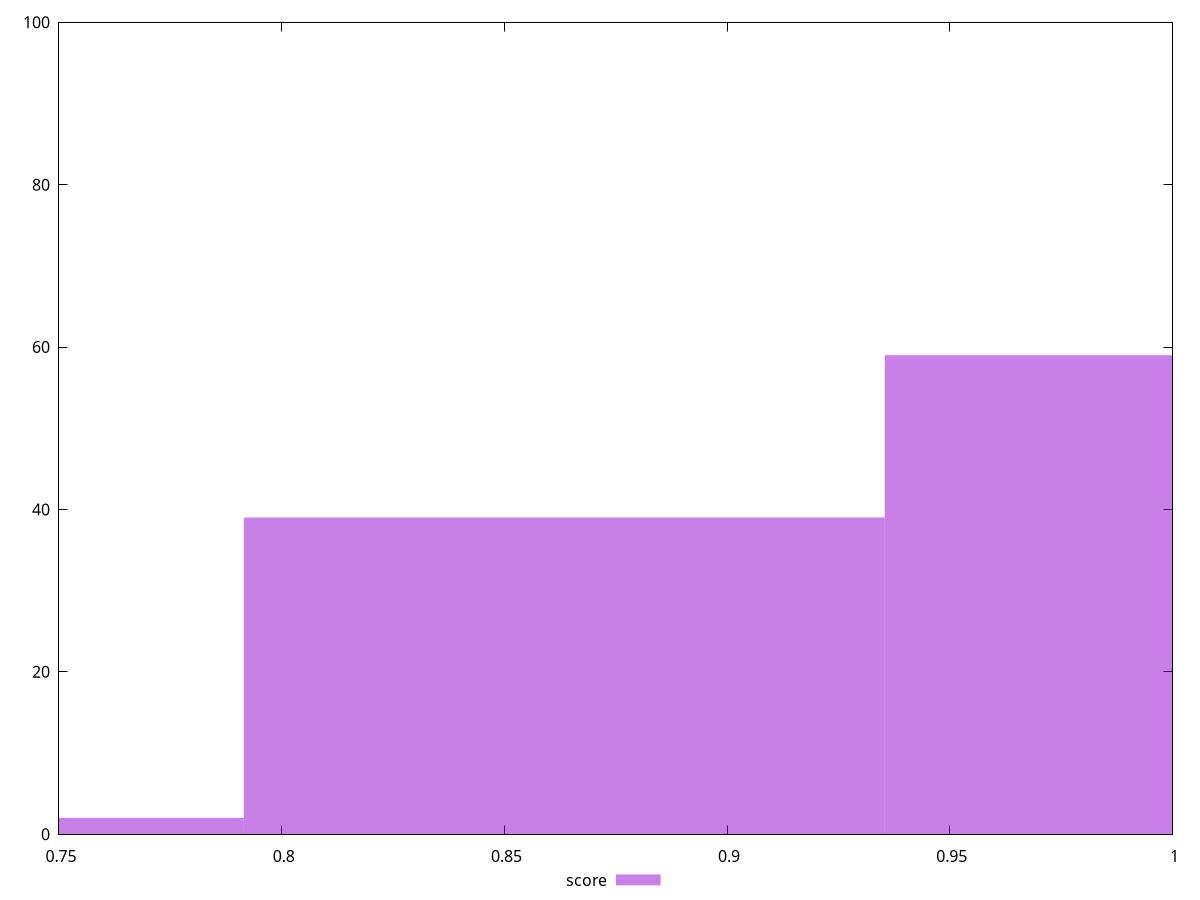reset

$score <<EOF
0.8634455412852994 39
1.0073531314995159 59
0.7195379510710829 2
EOF

set key outside below
set boxwidth 0.14390759021421656
set xrange [0.75:1]
set yrange [0:100]
set trange [0:100]
set style fill transparent solid 0.5 noborder
set terminal svg size 640, 490 enhanced background rgb 'white'
set output "report_00025_2021-02-22T21:38:55.199Z/unminified-javascript/samples/pages+cached/score/histogram.svg"

plot $score title "score" with boxes

reset
